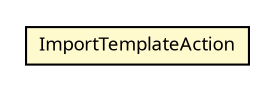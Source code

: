 #!/usr/local/bin/dot
#
# Class diagram 
# Generated by UMLGraph version R5_6 (http://www.umlgraph.org/)
#

digraph G {
	edge [fontname="Trebuchet MS",fontsize=10,labelfontname="Trebuchet MS",labelfontsize=10];
	node [fontname="Trebuchet MS",fontsize=10,shape=plaintext];
	nodesep=0.25;
	ranksep=0.5;
	// se.cambio.cds.gdl.editor.view.menubar.ImportTemplateAction
	c235028 [label=<<table title="se.cambio.cds.gdl.editor.view.menubar.ImportTemplateAction" border="0" cellborder="1" cellspacing="0" cellpadding="2" port="p" bgcolor="lemonChiffon" href="./ImportTemplateAction.html">
		<tr><td><table border="0" cellspacing="0" cellpadding="1">
<tr><td align="center" balign="center"><font face="Trebuchet MS"> ImportTemplateAction </font></td></tr>
		</table></td></tr>
		</table>>, URL="./ImportTemplateAction.html", fontname="Trebuchet MS", fontcolor="black", fontsize=9.0];
}

